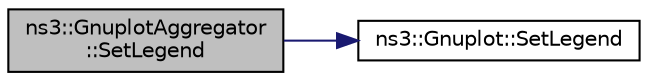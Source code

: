 digraph "ns3::GnuplotAggregator::SetLegend"
{
  edge [fontname="Helvetica",fontsize="10",labelfontname="Helvetica",labelfontsize="10"];
  node [fontname="Helvetica",fontsize="10",shape=record];
  rankdir="LR";
  Node1 [label="ns3::GnuplotAggregator\l::SetLegend",height=0.2,width=0.4,color="black", fillcolor="grey75", style="filled", fontcolor="black"];
  Node1 -> Node2 [color="midnightblue",fontsize="10",style="solid"];
  Node2 [label="ns3::Gnuplot::SetLegend",height=0.2,width=0.4,color="black", fillcolor="white", style="filled",URL="$de/d2c/classns3_1_1Gnuplot.html#a409069caf3227b213bdbb6bc303058b1"];
}
